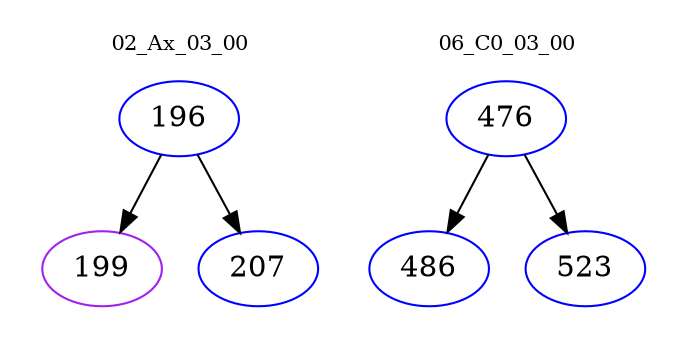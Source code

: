 digraph{
subgraph cluster_0 {
color = white
label = "02_Ax_03_00";
fontsize=10;
T0_196 [label="196", color="blue"]
T0_196 -> T0_199 [color="black"]
T0_199 [label="199", color="purple"]
T0_196 -> T0_207 [color="black"]
T0_207 [label="207", color="blue"]
}
subgraph cluster_1 {
color = white
label = "06_C0_03_00";
fontsize=10;
T1_476 [label="476", color="blue"]
T1_476 -> T1_486 [color="black"]
T1_486 [label="486", color="blue"]
T1_476 -> T1_523 [color="black"]
T1_523 [label="523", color="blue"]
}
}
